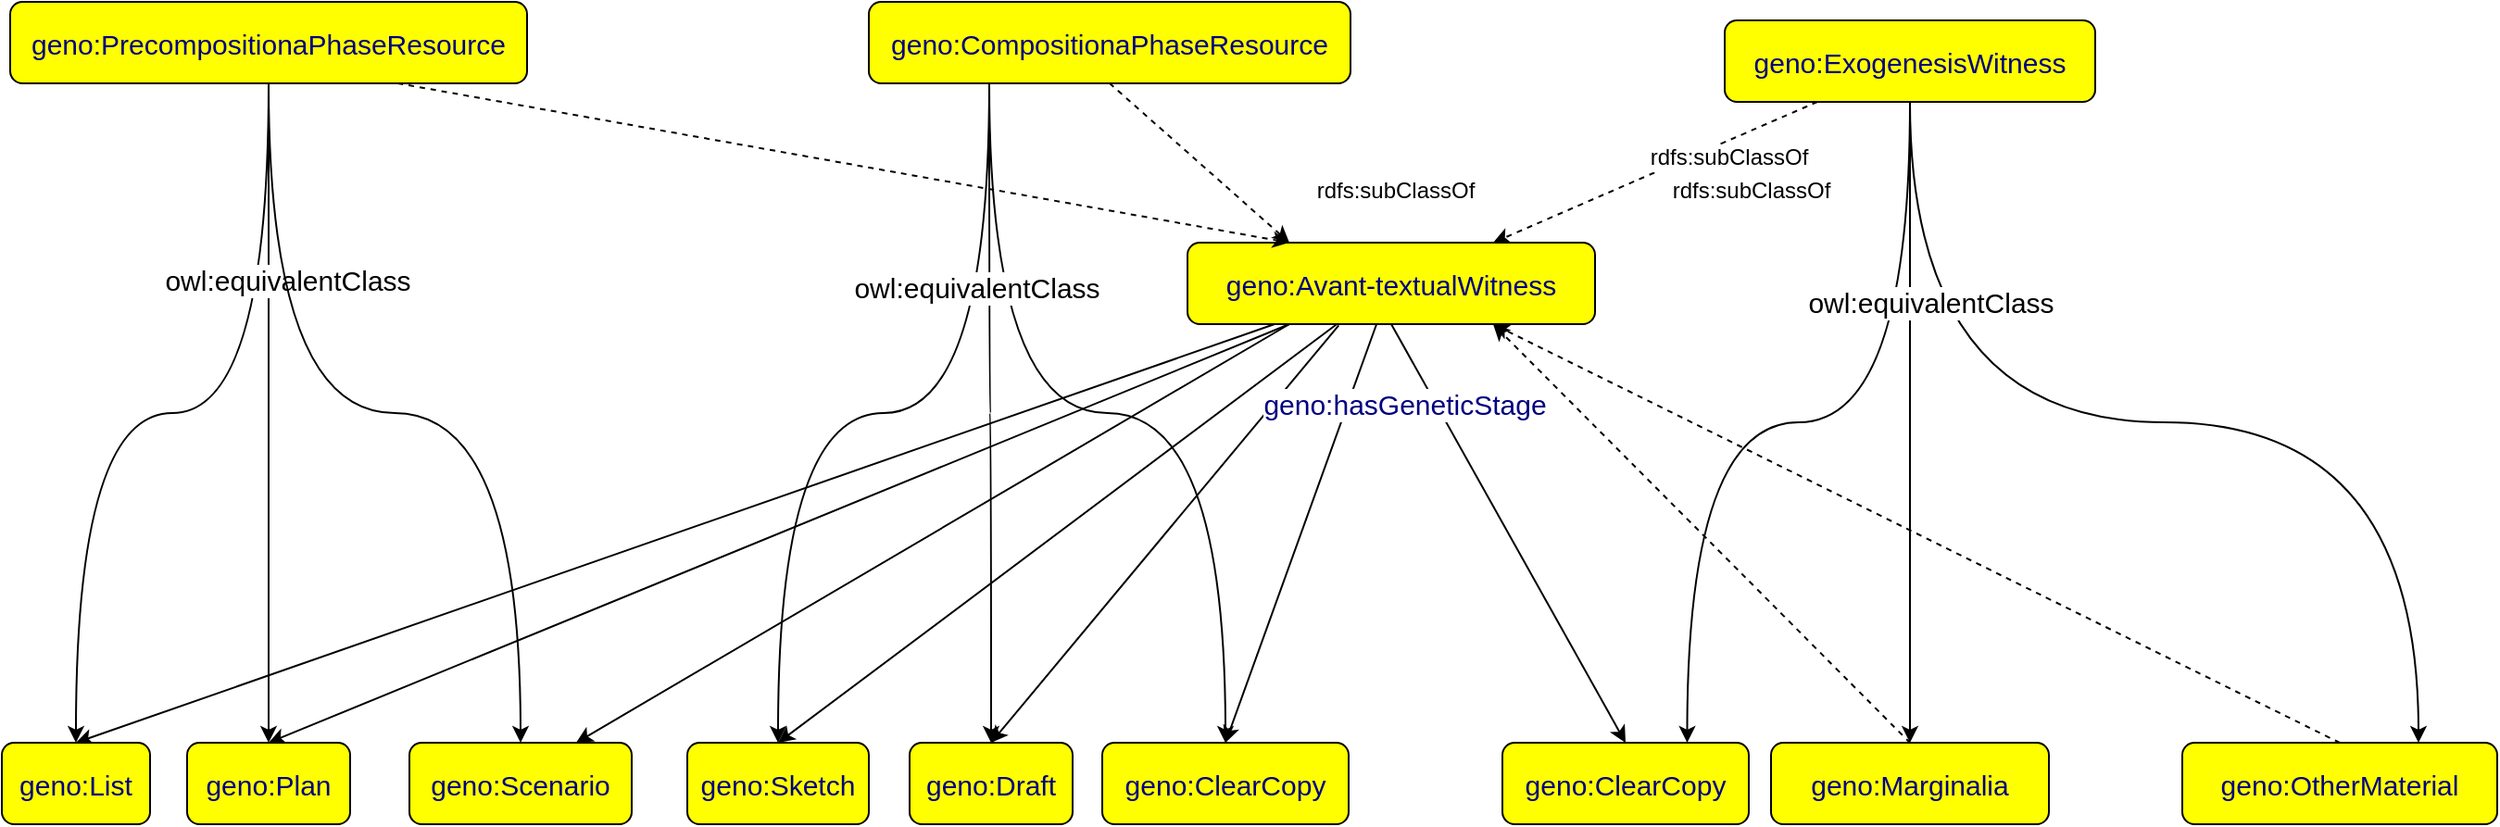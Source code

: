 <mxfile version="17.2.4" type="device"><diagram id="cS27a-6mUf5VbpC4LVWw" name="Page-1"><mxGraphModel dx="2272" dy="1018" grid="1" gridSize="10" guides="1" tooltips="1" connect="1" arrows="1" fold="1" page="1" pageScale="1" pageWidth="850" pageHeight="1100" math="0" shadow="0"><root><mxCell id="0"/><mxCell id="1" parent="0"/><mxCell id="1Io82JGVairTsB5H6V16-34" value="" style="endArrow=none;html=1;textDirection=ltr;rounded=0;fontFamily=Helvetica;fontSize=15;fontColor=#000080;curved=1;exitX=0.5;exitY=0;exitDx=0;exitDy=0;entryX=0.5;entryY=1;entryDx=0;entryDy=0;startArrow=classic;startFill=1;endFill=0;" parent="1" source="1Io82JGVairTsB5H6V16-29" target="1Io82JGVairTsB5H6V16-24" edge="1"><mxGeometry width="50" height="50" relative="1" as="geometry"><mxPoint x="160" y="510" as="sourcePoint"/><mxPoint x="346.845" y="364" as="targetPoint"/></mxGeometry></mxCell><mxCell id="-ihMz7FsFqRAwVniMIvs-11" value="" style="endArrow=none;html=1;textDirection=ltr;rounded=0;fontFamily=Helvetica;fontSize=15;fontColor=#000080;curved=1;exitX=0.5;exitY=0;exitDx=0;exitDy=0;entryX=0.371;entryY=1.015;entryDx=0;entryDy=0;entryPerimeter=0;startArrow=classic;startFill=1;endFill=0;" edge="1" parent="1" source="-ihMz7FsFqRAwVniMIvs-8" target="1Io82JGVairTsB5H6V16-24"><mxGeometry width="50" height="50" relative="1" as="geometry"><mxPoint x="219" y="570" as="sourcePoint"/><mxPoint x="484.185" y="344" as="targetPoint"/></mxGeometry></mxCell><mxCell id="-ihMz7FsFqRAwVniMIvs-13" value="" style="endArrow=none;html=1;textDirection=ltr;rounded=0;fontFamily=Helvetica;fontSize=15;fontColor=#000080;curved=1;exitX=0.5;exitY=0;exitDx=0;exitDy=0;startArrow=classic;startFill=1;endFill=0;" edge="1" parent="1" source="-ihMz7FsFqRAwVniMIvs-12" target="1Io82JGVairTsB5H6V16-24"><mxGeometry width="50" height="50" relative="1" as="geometry"><mxPoint x="294" y="570" as="sourcePoint"/><mxPoint x="481.62" y="344.66" as="targetPoint"/></mxGeometry></mxCell><mxCell id="1Io82JGVairTsB5H6V16-24" value="geno:Avant-textualWitness" style="graphMlID=n4;shape=rect;rounded=1;arcsize=30;fillColor=#ffff00;strokeColor=#000000;strokeWidth=1.0;labelBackgroundColor=none;fontFamily=Helvetica;fontSize=15;fontColor=#000080;" parent="1" vertex="1"><mxGeometry x="390" y="290" width="220" height="44" as="geometry"/></mxCell><mxCell id="1Io82JGVairTsB5H6V16-25" value="" style="endArrow=none;html=1;textDirection=ltr;rounded=0;fontFamily=Helvetica;fontSize=15;fontColor=#000080;curved=1;exitX=0.5;exitY=0;exitDx=0;exitDy=0;startArrow=classic;startFill=1;endFill=0;" parent="1" source="1Io82JGVairTsB5H6V16-27" target="1Io82JGVairTsB5H6V16-24" edge="1"><mxGeometry width="50" height="50" relative="1" as="geometry"><mxPoint x="400" y="510" as="sourcePoint"/><mxPoint x="547.95" y="510" as="targetPoint"/></mxGeometry></mxCell><mxCell id="1Io82JGVairTsB5H6V16-26" value="&lt;font style=&quot;font-size: 15px;&quot;&gt;geno:&lt;/font&gt;hasGeneticStage" style="text;html=1;align=center;verticalAlign=middle;resizable=0;points=[];labelBackgroundColor=#ffffff;rotation=0;fontFamily=Helvetica;fontSize=15;fontColor=#000080;" parent="1Io82JGVairTsB5H6V16-25" vertex="1" connectable="0"><mxGeometry x="-0.221" relative="1" as="geometry"><mxPoint x="465" y="-95" as="offset"/></mxGeometry></mxCell><mxCell id="1Io82JGVairTsB5H6V16-47" value="" style="endArrow=classic;html=1;textDirection=ltr;rounded=0;fontFamily=Helvetica;fontSize=15;fontColor=#000080;curved=1;exitX=0.5;exitY=1;exitDx=0;exitDy=0;entryX=0.5;entryY=0;entryDx=0;entryDy=0;edgeStyle=orthogonalEdgeStyle;" parent="1" source="1Io82JGVairTsB5H6V16-40" target="1Io82JGVairTsB5H6V16-28" edge="1"><mxGeometry width="50" height="50" relative="1" as="geometry"><mxPoint x="20" y="224" as="sourcePoint"/><mxPoint x="-190" y="570" as="targetPoint"/></mxGeometry></mxCell><mxCell id="1Io82JGVairTsB5H6V16-32" value="" style="endArrow=none;html=1;textDirection=ltr;rounded=0;fontFamily=Helvetica;fontSize=15;fontColor=#000080;curved=1;exitX=0.5;exitY=0;exitDx=0;exitDy=0;entryX=0.25;entryY=1;entryDx=0;entryDy=0;startArrow=classic;startFill=1;endFill=0;" parent="1" source="1Io82JGVairTsB5H6V16-28" target="1Io82JGVairTsB5H6V16-24" edge="1"><mxGeometry width="50" height="50" relative="1" as="geometry"><mxPoint x="150" y="500" as="sourcePoint"/><mxPoint x="336.845" y="354" as="targetPoint"/></mxGeometry></mxCell><mxCell id="1Io82JGVairTsB5H6V16-36" value="" style="endArrow=classic;html=1;textDirection=ltr;rounded=0;fontFamily=Helvetica;fontSize=15;fontColor=#000080;curved=1;exitX=0.5;exitY=0;exitDx=0;exitDy=0;entryX=0.75;entryY=1;entryDx=0;entryDy=0;dashed=1;" parent="1" source="1Io82JGVairTsB5H6V16-30" target="1Io82JGVairTsB5H6V16-24" edge="1"><mxGeometry width="50" height="50" relative="1" as="geometry"><mxPoint x="170" y="520" as="sourcePoint"/><mxPoint x="356.845" y="374" as="targetPoint"/></mxGeometry></mxCell><mxCell id="-ihMz7FsFqRAwVniMIvs-4" value="" style="endArrow=none;html=1;textDirection=ltr;rounded=0;fontFamily=Helvetica;fontSize=15;fontColor=#000080;curved=1;exitX=0.75;exitY=0;exitDx=0;exitDy=0;entryX=0.25;entryY=1;entryDx=0;entryDy=0;startArrow=classic;startFill=1;endFill=0;" edge="1" parent="1" source="-ihMz7FsFqRAwVniMIvs-1" target="1Io82JGVairTsB5H6V16-24"><mxGeometry width="50" height="50" relative="1" as="geometry"><mxPoint x="-96" y="570" as="sourcePoint"/><mxPoint x="345" y="464" as="targetPoint"/></mxGeometry></mxCell><mxCell id="-ihMz7FsFqRAwVniMIvs-10" value="" style="endArrow=none;html=1;textDirection=ltr;rounded=0;fontFamily=Helvetica;fontSize=15;fontColor=#000080;curved=1;exitX=0.5;exitY=0;exitDx=0;exitDy=0;startArrow=classic;startFill=1;endFill=0;" edge="1" parent="1" source="-ihMz7FsFqRAwVniMIvs-9" target="1Io82JGVairTsB5H6V16-24"><mxGeometry width="50" height="50" relative="1" as="geometry"><mxPoint x="70" y="570" as="sourcePoint"/><mxPoint x="455" y="344" as="targetPoint"/></mxGeometry></mxCell><mxCell id="1Io82JGVairTsB5H6V16-27" value="geno:List" style="graphMlID=n4;shape=rect;rounded=1;arcsize=30;fillColor=#ffff00;strokeColor=#000000;strokeWidth=1.0;labelBackgroundColor=none;fontFamily=Helvetica;fontSize=15;fontColor=#000080;" parent="1" vertex="1"><mxGeometry x="-250" y="560" width="80" height="44" as="geometry"/></mxCell><mxCell id="1Io82JGVairTsB5H6V16-28" value="geno:Plan" style="graphMlID=n4;shape=rect;rounded=1;arcsize=30;fillColor=#ffff00;strokeColor=#000000;strokeWidth=1.0;labelBackgroundColor=none;fontFamily=Helvetica;fontSize=15;fontColor=#000080;" parent="1" vertex="1"><mxGeometry x="-150" y="560" width="88" height="44" as="geometry"/></mxCell><mxCell id="1Io82JGVairTsB5H6V16-29" value="geno:ClearCopy" style="graphMlID=n4;shape=rect;rounded=1;arcsize=30;fillColor=#ffff00;strokeColor=#000000;strokeWidth=1.0;labelBackgroundColor=none;fontFamily=Helvetica;fontSize=15;fontColor=#000080;" parent="1" vertex="1"><mxGeometry x="560" y="560" width="133" height="44" as="geometry"/></mxCell><mxCell id="1Io82JGVairTsB5H6V16-30" value="geno:Marginalia" style="graphMlID=n4;shape=rect;rounded=1;arcsize=30;fillColor=#ffff00;strokeColor=#000000;strokeWidth=1.0;labelBackgroundColor=none;fontFamily=Helvetica;fontSize=15;fontColor=#000080;" parent="1" vertex="1"><mxGeometry x="705" y="560" width="150" height="44" as="geometry"/></mxCell><mxCell id="1Io82JGVairTsB5H6V16-31" value="geno:OtherMaterial" style="graphMlID=n4;shape=rect;rounded=1;arcsize=30;fillColor=#ffff00;strokeColor=#000000;strokeWidth=1.0;labelBackgroundColor=none;fontFamily=Helvetica;fontSize=15;fontColor=#000080;" parent="1" vertex="1"><mxGeometry x="927" y="560" width="170" height="44" as="geometry"/></mxCell><mxCell id="1Io82JGVairTsB5H6V16-38" value="" style="endArrow=classic;html=1;textDirection=ltr;rounded=0;fontFamily=Helvetica;fontSize=15;fontColor=#000080;curved=1;exitX=0.5;exitY=0;exitDx=0;exitDy=0;entryX=0.75;entryY=1;entryDx=0;entryDy=0;dashed=1;" parent="1" source="1Io82JGVairTsB5H6V16-31" target="1Io82JGVairTsB5H6V16-24" edge="1"><mxGeometry width="50" height="50" relative="1" as="geometry"><mxPoint x="180" y="530" as="sourcePoint"/><mxPoint x="366.845" y="384" as="targetPoint"/></mxGeometry></mxCell><mxCell id="1Io82JGVairTsB5H6V16-40" value="geno:PrecompositionaPhaseResource" style="graphMlID=n4;shape=rect;rounded=1;arcsize=30;fillColor=#ffff00;strokeColor=#000000;strokeWidth=1.0;labelBackgroundColor=none;fontFamily=Helvetica;fontSize=15;fontColor=#000080;" parent="1" vertex="1"><mxGeometry x="-245.5" y="160" width="279" height="44" as="geometry"/></mxCell><mxCell id="1Io82JGVairTsB5H6V16-41" value="" style="endArrow=classic;html=1;textDirection=ltr;rounded=0;fontFamily=Helvetica;fontSize=15;fontColor=#000080;curved=1;exitX=0.75;exitY=1;exitDx=0;exitDy=0;entryX=0.25;entryY=0;entryDx=0;entryDy=0;dashed=1;" parent="1" source="1Io82JGVairTsB5H6V16-40" target="1Io82JGVairTsB5H6V16-24" edge="1"><mxGeometry width="50" height="50" relative="1" as="geometry"><mxPoint x="-10" y="516" as="sourcePoint"/><mxPoint x="320.163" y="354" as="targetPoint"/></mxGeometry></mxCell><mxCell id="1Io82JGVairTsB5H6V16-42" value="&lt;font color=&quot;#000000&quot; style=&quot;font-size: 12px;&quot;&gt;rdfs:subClassOf&lt;/font&gt;" style="text;html=1;align=center;verticalAlign=middle;resizable=0;points=[];labelBackgroundColor=#ffffff;rotation=0;fontFamily=Helvetica;fontSize=12;fontColor=#000080;" parent="1Io82JGVairTsB5H6V16-41" vertex="1" connectable="0"><mxGeometry x="-0.221" relative="1" as="geometry"><mxPoint x="350" y="24" as="offset"/></mxGeometry></mxCell><mxCell id="1Io82JGVairTsB5H6V16-43" value="" style="endArrow=classic;html=1;textDirection=ltr;rounded=0;fontFamily=Helvetica;fontSize=15;fontColor=#000080;curved=1;exitX=0.5;exitY=1;exitDx=0;exitDy=0;entryX=0.5;entryY=0;entryDx=0;entryDy=0;edgeStyle=orthogonalEdgeStyle;" parent="1" source="1Io82JGVairTsB5H6V16-40" target="1Io82JGVairTsB5H6V16-27" edge="1"><mxGeometry width="50" height="50" relative="1" as="geometry"><mxPoint x="70" y="224" as="sourcePoint"/><mxPoint x="332.5" y="310" as="targetPoint"/></mxGeometry></mxCell><mxCell id="1Io82JGVairTsB5H6V16-44" value="&lt;font color=&quot;#000000&quot;&gt;owl:equivalentClass&lt;/font&gt;" style="text;html=1;align=center;verticalAlign=middle;resizable=0;points=[];labelBackgroundColor=#ffffff;rotation=0;fontFamily=Helvetica;fontSize=15;fontColor=#000080;" parent="1Io82JGVairTsB5H6V16-43" vertex="1" connectable="0"><mxGeometry x="-0.221" relative="1" as="geometry"><mxPoint x="11" y="-72" as="offset"/></mxGeometry></mxCell><mxCell id="1Io82JGVairTsB5H6V16-49" value="geno:ExogenesisWitness" style="graphMlID=n4;shape=rect;rounded=1;arcsize=30;fillColor=#ffff00;strokeColor=#000000;strokeWidth=1.0;labelBackgroundColor=none;fontFamily=Helvetica;fontSize=15;fontColor=#000080;" parent="1" vertex="1"><mxGeometry x="680" y="170" width="200" height="44" as="geometry"/></mxCell><mxCell id="1Io82JGVairTsB5H6V16-50" value="" style="endArrow=classic;html=1;textDirection=ltr;rounded=0;fontFamily=Helvetica;fontSize=15;fontColor=#000080;curved=1;exitX=0.25;exitY=1;exitDx=0;exitDy=0;entryX=0.75;entryY=0;entryDx=0;entryDy=0;dashed=1;" parent="1" source="1Io82JGVairTsB5H6V16-49" target="1Io82JGVairTsB5H6V16-24" edge="1"><mxGeometry width="50" height="50" relative="1" as="geometry"><mxPoint x="-10" y="224" as="sourcePoint"/><mxPoint x="322.5" y="420" as="targetPoint"/></mxGeometry></mxCell><mxCell id="1Io82JGVairTsB5H6V16-51" value="&lt;font color=&quot;#000000&quot; style=&quot;font-size: 12px;&quot;&gt;rdfs:subClassOf&lt;/font&gt;" style="text;html=1;align=center;verticalAlign=middle;resizable=0;points=[];labelBackgroundColor=#ffffff;rotation=0;fontFamily=Helvetica;fontSize=12;fontColor=#000080;" parent="1Io82JGVairTsB5H6V16-50" vertex="1" connectable="0"><mxGeometry x="-0.221" relative="1" as="geometry"><mxPoint x="19.95" as="offset"/></mxGeometry></mxCell><mxCell id="1Io82JGVairTsB5H6V16-52" value="" style="endArrow=classic;html=1;textDirection=ltr;rounded=0;fontFamily=Helvetica;fontSize=15;fontColor=#000080;curved=1;exitX=0.5;exitY=1;exitDx=0;exitDy=0;entryX=0.75;entryY=0;entryDx=0;entryDy=0;edgeStyle=orthogonalEdgeStyle;" parent="1" source="1Io82JGVairTsB5H6V16-49" target="1Io82JGVairTsB5H6V16-29" edge="1"><mxGeometry width="50" height="50" relative="1" as="geometry"><mxPoint x="-60" y="224" as="sourcePoint"/><mxPoint x="-178" y="570" as="targetPoint"/></mxGeometry></mxCell><mxCell id="1Io82JGVairTsB5H6V16-54" value="" style="endArrow=classic;html=1;textDirection=ltr;rounded=0;fontFamily=Helvetica;fontSize=15;fontColor=#000080;curved=1;exitX=0.5;exitY=1;exitDx=0;exitDy=0;entryX=0.75;entryY=0;entryDx=0;entryDy=0;edgeStyle=orthogonalEdgeStyle;" parent="1" source="1Io82JGVairTsB5H6V16-49" target="1Io82JGVairTsB5H6V16-31" edge="1"><mxGeometry width="50" height="50" relative="1" as="geometry"><mxPoint x="790" y="224" as="sourcePoint"/><mxPoint x="614.5" y="570" as="targetPoint"/></mxGeometry></mxCell><mxCell id="1Io82JGVairTsB5H6V16-56" value="" style="endArrow=classic;html=1;textDirection=ltr;rounded=0;fontFamily=Helvetica;fontSize=15;fontColor=#000080;curved=1;exitX=0.5;exitY=1;exitDx=0;exitDy=0;edgeStyle=orthogonalEdgeStyle;" parent="1" source="1Io82JGVairTsB5H6V16-49" target="1Io82JGVairTsB5H6V16-30" edge="1"><mxGeometry width="50" height="50" relative="1" as="geometry"><mxPoint x="790" y="224" as="sourcePoint"/><mxPoint x="614.5" y="570" as="targetPoint"/></mxGeometry></mxCell><mxCell id="1Io82JGVairTsB5H6V16-57" value="&lt;font color=&quot;#000000&quot;&gt;owl:equivalentClass&lt;/font&gt;" style="text;html=1;align=center;verticalAlign=middle;resizable=0;points=[];labelBackgroundColor=#ffffff;rotation=0;fontFamily=Helvetica;fontSize=15;fontColor=#000080;" parent="1Io82JGVairTsB5H6V16-56" vertex="1" connectable="0"><mxGeometry x="-0.221" relative="1" as="geometry"><mxPoint x="11" y="-27" as="offset"/></mxGeometry></mxCell><mxCell id="-ihMz7FsFqRAwVniMIvs-1" value="geno:Scenario" style="graphMlID=n4;shape=rect;rounded=1;arcsize=30;fillColor=#ffff00;strokeColor=#000000;strokeWidth=1.0;labelBackgroundColor=none;fontFamily=Helvetica;fontSize=15;fontColor=#000080;" vertex="1" parent="1"><mxGeometry x="-30" y="560" width="120" height="44" as="geometry"/></mxCell><mxCell id="-ihMz7FsFqRAwVniMIvs-2" value="" style="endArrow=classic;html=1;textDirection=ltr;rounded=0;fontFamily=Helvetica;fontSize=15;fontColor=#000080;curved=1;exitX=0.5;exitY=1;exitDx=0;exitDy=0;entryX=0.5;entryY=0;entryDx=0;entryDy=0;edgeStyle=orthogonalEdgeStyle;" edge="1" parent="1" source="1Io82JGVairTsB5H6V16-40" target="-ihMz7FsFqRAwVniMIvs-1"><mxGeometry width="50" height="50" relative="1" as="geometry"><mxPoint x="-19.5" y="224" as="sourcePoint"/><mxPoint x="-118" y="570" as="targetPoint"/></mxGeometry></mxCell><mxCell id="-ihMz7FsFqRAwVniMIvs-5" value="geno:CompositionaPhaseResource" style="graphMlID=n4;shape=rect;rounded=1;arcsize=30;fillColor=#ffff00;strokeColor=#000000;strokeWidth=1.0;labelBackgroundColor=none;fontFamily=Helvetica;fontSize=15;fontColor=#000080;" vertex="1" parent="1"><mxGeometry x="218" y="160" width="260" height="44" as="geometry"/></mxCell><mxCell id="-ihMz7FsFqRAwVniMIvs-6" value="" style="endArrow=classic;html=1;textDirection=ltr;rounded=0;fontFamily=Helvetica;fontSize=15;fontColor=#000080;curved=1;exitX=0.5;exitY=1;exitDx=0;exitDy=0;dashed=1;entryX=0.25;entryY=0;entryDx=0;entryDy=0;" edge="1" parent="1" source="-ihMz7FsFqRAwVniMIvs-5" target="1Io82JGVairTsB5H6V16-24"><mxGeometry width="50" height="50" relative="1" as="geometry"><mxPoint x="50.25" y="224" as="sourcePoint"/><mxPoint x="450" y="300" as="targetPoint"/></mxGeometry></mxCell><mxCell id="-ihMz7FsFqRAwVniMIvs-7" value="&lt;font color=&quot;#000000&quot; style=&quot;font-size: 12px;&quot;&gt;rdfs:subClassOf&lt;/font&gt;" style="text;html=1;align=center;verticalAlign=middle;resizable=0;points=[];labelBackgroundColor=#ffffff;rotation=0;fontFamily=Helvetica;fontSize=12;fontColor=#000080;" vertex="1" connectable="0" parent="-ihMz7FsFqRAwVniMIvs-6"><mxGeometry x="-0.221" relative="1" as="geometry"><mxPoint x="308" y="24" as="offset"/></mxGeometry></mxCell><mxCell id="-ihMz7FsFqRAwVniMIvs-8" value="geno:Draft" style="graphMlID=n4;shape=rect;rounded=1;arcsize=30;fillColor=#ffff00;strokeColor=#000000;strokeWidth=1.0;labelBackgroundColor=none;fontFamily=Helvetica;fontSize=15;fontColor=#000080;" vertex="1" parent="1"><mxGeometry x="240" y="560" width="88" height="44" as="geometry"/></mxCell><mxCell id="-ihMz7FsFqRAwVniMIvs-9" value="geno:Sketch" style="graphMlID=n4;shape=rect;rounded=1;arcsize=30;fillColor=#ffff00;strokeColor=#000000;strokeWidth=1.0;labelBackgroundColor=none;fontFamily=Helvetica;fontSize=15;fontColor=#000080;" vertex="1" parent="1"><mxGeometry x="120" y="560" width="98" height="44" as="geometry"/></mxCell><mxCell id="-ihMz7FsFqRAwVniMIvs-12" value="geno:ClearCopy" style="graphMlID=n4;shape=rect;rounded=1;arcsize=30;fillColor=#ffff00;strokeColor=#000000;strokeWidth=1.0;labelBackgroundColor=none;fontFamily=Helvetica;fontSize=15;fontColor=#000080;" vertex="1" parent="1"><mxGeometry x="344" y="560" width="133" height="44" as="geometry"/></mxCell><mxCell id="-ihMz7FsFqRAwVniMIvs-14" value="" style="endArrow=classic;html=1;textDirection=ltr;rounded=0;fontFamily=Helvetica;fontSize=15;fontColor=#000080;curved=1;exitX=0.25;exitY=1;exitDx=0;exitDy=0;edgeStyle=orthogonalEdgeStyle;" edge="1" parent="1" source="-ihMz7FsFqRAwVniMIvs-5" target="-ihMz7FsFqRAwVniMIvs-9"><mxGeometry width="50" height="50" relative="1" as="geometry"><mxPoint x="-96" y="234" as="sourcePoint"/><mxPoint x="40" y="570" as="targetPoint"/></mxGeometry></mxCell><mxCell id="-ihMz7FsFqRAwVniMIvs-15" value="" style="endArrow=classic;html=1;textDirection=ltr;rounded=0;fontFamily=Helvetica;fontSize=15;fontColor=#000080;curved=1;exitX=0.25;exitY=1;exitDx=0;exitDy=0;edgeStyle=orthogonalEdgeStyle;entryX=0.5;entryY=0;entryDx=0;entryDy=0;" edge="1" parent="1" source="-ihMz7FsFqRAwVniMIvs-5" target="-ihMz7FsFqRAwVniMIvs-8"><mxGeometry width="50" height="50" relative="1" as="geometry"><mxPoint x="239.75" y="224" as="sourcePoint"/><mxPoint x="179" y="570" as="targetPoint"/></mxGeometry></mxCell><mxCell id="-ihMz7FsFqRAwVniMIvs-16" value="" style="endArrow=classic;html=1;textDirection=ltr;rounded=0;fontFamily=Helvetica;fontSize=15;fontColor=#000080;curved=1;exitX=0.25;exitY=1;exitDx=0;exitDy=0;edgeStyle=orthogonalEdgeStyle;" edge="1" parent="1" source="-ihMz7FsFqRAwVniMIvs-5" target="-ihMz7FsFqRAwVniMIvs-12"><mxGeometry width="50" height="50" relative="1" as="geometry"><mxPoint x="249.75" y="234" as="sourcePoint"/><mxPoint x="189" y="580" as="targetPoint"/></mxGeometry></mxCell><mxCell id="-ihMz7FsFqRAwVniMIvs-17" value="&lt;font color=&quot;#000000&quot;&gt;owl:equivalentClass&lt;/font&gt;" style="text;html=1;align=center;verticalAlign=middle;resizable=0;points=[];labelBackgroundColor=#ffffff;rotation=0;fontFamily=Helvetica;fontSize=15;fontColor=#000080;" vertex="1" connectable="0" parent="1"><mxGeometry x="276" y="314" as="geometry"/></mxCell></root></mxGraphModel></diagram></mxfile>